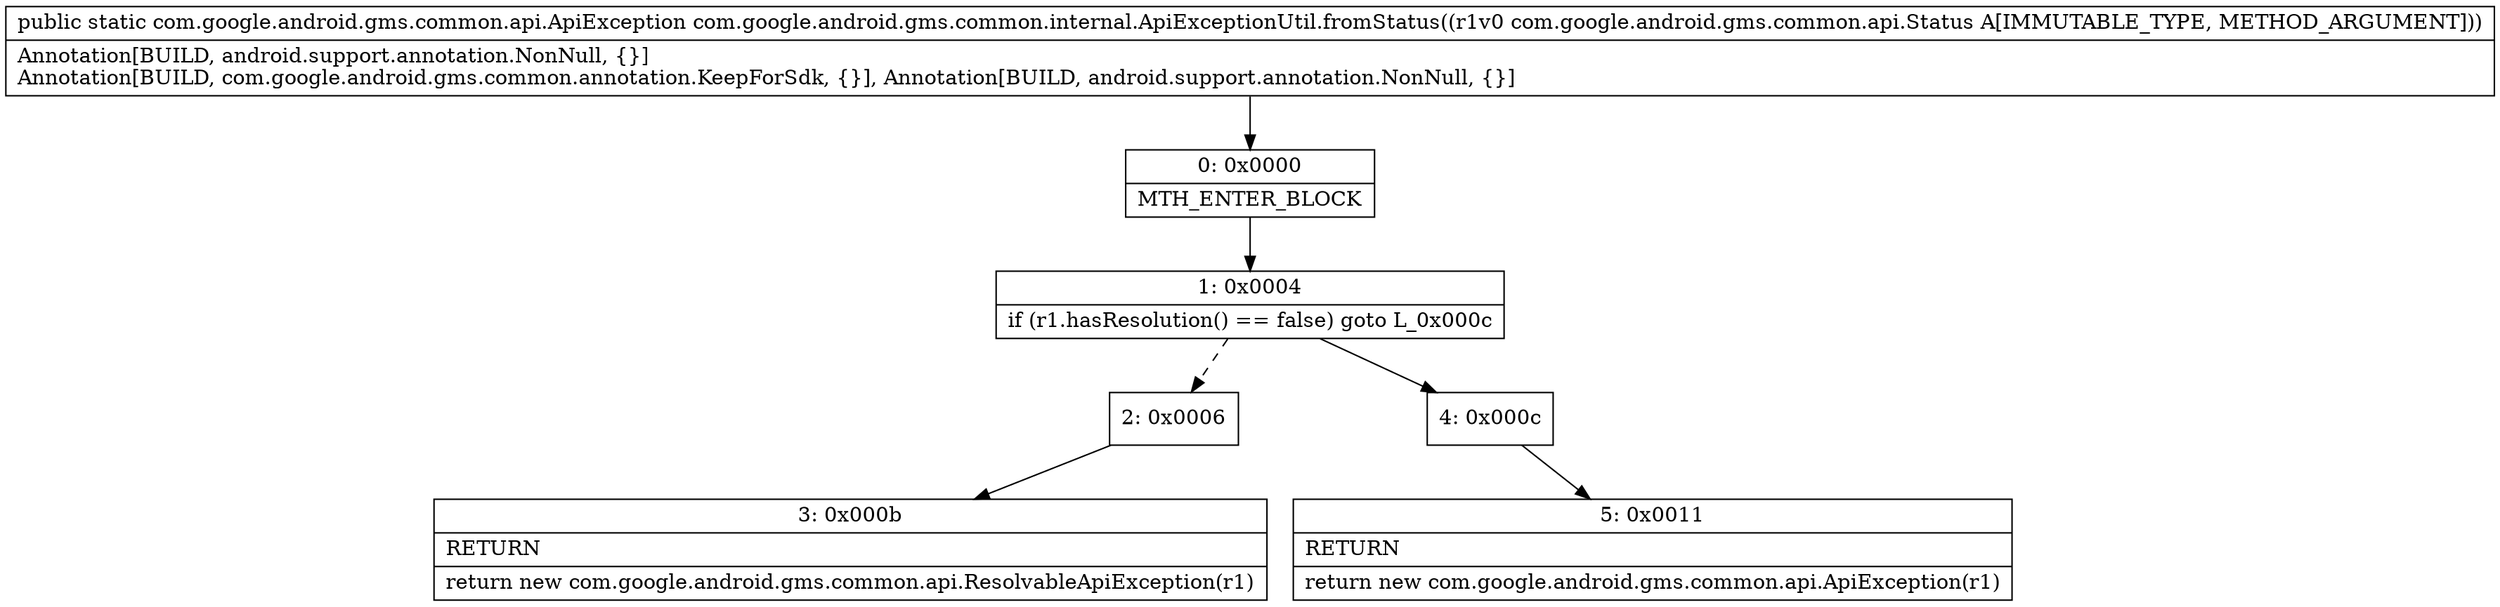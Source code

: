 digraph "CFG forcom.google.android.gms.common.internal.ApiExceptionUtil.fromStatus(Lcom\/google\/android\/gms\/common\/api\/Status;)Lcom\/google\/android\/gms\/common\/api\/ApiException;" {
Node_0 [shape=record,label="{0\:\ 0x0000|MTH_ENTER_BLOCK\l}"];
Node_1 [shape=record,label="{1\:\ 0x0004|if (r1.hasResolution() == false) goto L_0x000c\l}"];
Node_2 [shape=record,label="{2\:\ 0x0006}"];
Node_3 [shape=record,label="{3\:\ 0x000b|RETURN\l|return new com.google.android.gms.common.api.ResolvableApiException(r1)\l}"];
Node_4 [shape=record,label="{4\:\ 0x000c}"];
Node_5 [shape=record,label="{5\:\ 0x0011|RETURN\l|return new com.google.android.gms.common.api.ApiException(r1)\l}"];
MethodNode[shape=record,label="{public static com.google.android.gms.common.api.ApiException com.google.android.gms.common.internal.ApiExceptionUtil.fromStatus((r1v0 com.google.android.gms.common.api.Status A[IMMUTABLE_TYPE, METHOD_ARGUMENT]))  | Annotation[BUILD, android.support.annotation.NonNull, \{\}]\lAnnotation[BUILD, com.google.android.gms.common.annotation.KeepForSdk, \{\}], Annotation[BUILD, android.support.annotation.NonNull, \{\}]\l}"];
MethodNode -> Node_0;
Node_0 -> Node_1;
Node_1 -> Node_2[style=dashed];
Node_1 -> Node_4;
Node_2 -> Node_3;
Node_4 -> Node_5;
}

